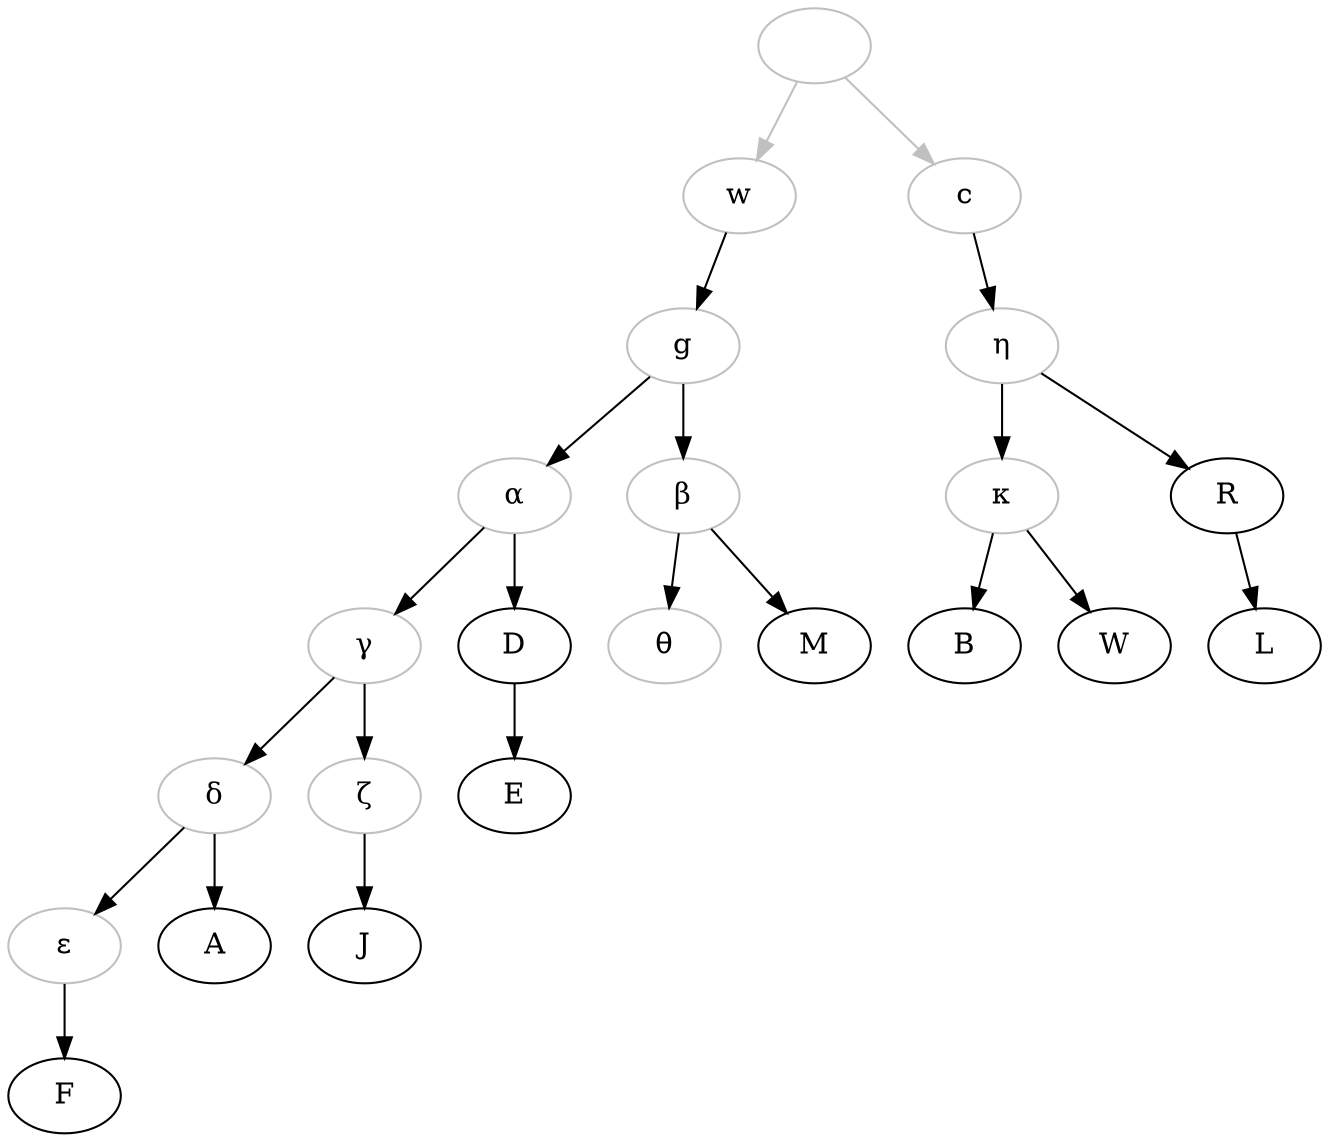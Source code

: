 digraph {
    1[color="grey", label=""];
    w[color="grey"];
    g[color="grey"];
    alpha[color="grey", label="α"];
    gamma[color="grey", label="γ"];
    delta[color="grey", label="δ"];
    zeta[color="grey", label="ζ"];
    c[color="grey"];
    eta[color="grey", label="η"];
    theta[color="grey", label="θ"];
    kappa[color="grey", label="κ"];
    epsilon[color="grey", label="ε"];
    beta[color="grey", label="β"];
    1->w[color="grey"];
    w -> g;
    g -> alpha;
    g -> beta;
    beta -> theta;
    beta -> M;
    alpha -> gamma;
    alpha -> D
    gamma -> delta;
    gamma -> zeta;
    zeta -> J;
    delta -> A;
    delta -> epsilon;
    epsilon -> F;
    1->c[color="grey"];
    c -> eta;
    eta -> kappa;
    kappa -> B;
    kappa -> W;
    eta -> R;
    R -> L;
    D -> E;
    



}

